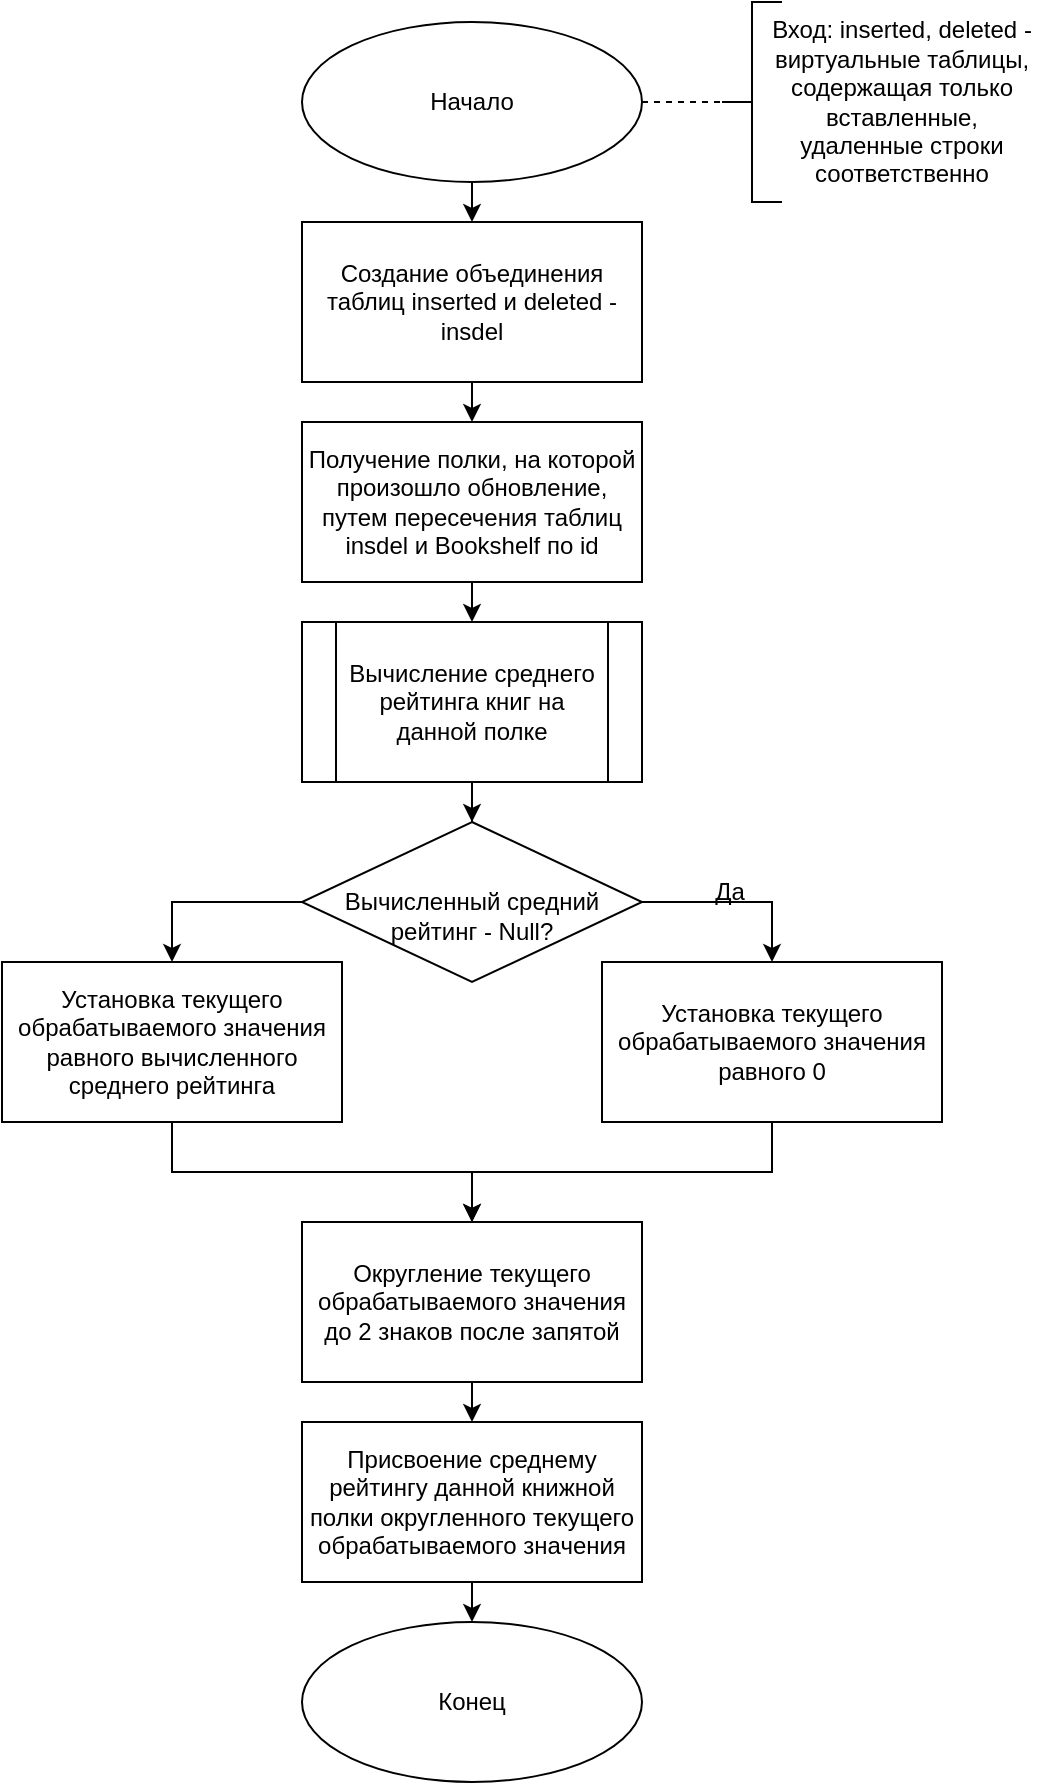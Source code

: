 <mxfile version="21.6.6" type="device" pages="3">
  <diagram name="Rating" id="g_Z2aBa1QNMwCzAYfO3_">
    <mxGraphModel dx="880" dy="484" grid="1" gridSize="10" guides="1" tooltips="1" connect="1" arrows="1" fold="1" page="1" pageScale="1" pageWidth="827" pageHeight="1169" math="0" shadow="0">
      <root>
        <mxCell id="0" />
        <mxCell id="1" parent="0" />
        <mxCell id="9KbrASApdWdpilMqMg0--3" style="edgeStyle=orthogonalEdgeStyle;rounded=0;orthogonalLoop=1;jettySize=auto;html=1;exitX=0.5;exitY=1;exitDx=0;exitDy=0;exitPerimeter=0;entryX=0.5;entryY=0;entryDx=0;entryDy=0;" parent="1" source="L1qMGRlnSPdhny263nHp-2" target="9KbrASApdWdpilMqMg0--2" edge="1">
          <mxGeometry relative="1" as="geometry" />
        </mxCell>
        <mxCell id="L1qMGRlnSPdhny263nHp-2" value="Начало" style="strokeWidth=1;html=1;shape=mxgraph.flowchart.start_1;whiteSpace=wrap;" parent="1" vertex="1">
          <mxGeometry x="200" y="90" width="170" height="80" as="geometry" />
        </mxCell>
        <mxCell id="L1qMGRlnSPdhny263nHp-3" value="" style="strokeWidth=1;html=1;shape=mxgraph.flowchart.annotation_2;align=left;labelPosition=right;pointerEvents=1;" parent="1" vertex="1">
          <mxGeometry x="410" y="80" width="30" height="100" as="geometry" />
        </mxCell>
        <mxCell id="L1qMGRlnSPdhny263nHp-4" value="" style="endArrow=none;dashed=1;html=1;rounded=0;entryX=0;entryY=0.5;entryDx=0;entryDy=0;entryPerimeter=0;exitX=1;exitY=0.5;exitDx=0;exitDy=0;exitPerimeter=0;" parent="1" source="L1qMGRlnSPdhny263nHp-2" target="L1qMGRlnSPdhny263nHp-3" edge="1">
          <mxGeometry width="50" height="50" relative="1" as="geometry">
            <mxPoint x="390" y="130" as="sourcePoint" />
            <mxPoint x="480" y="200" as="targetPoint" />
          </mxGeometry>
        </mxCell>
        <mxCell id="L1qMGRlnSPdhny263nHp-5" value="Вход: inserted, deleted - виртуальные таблицы, содержащая только вставленные, удаленные строки соответственно" style="text;html=1;strokeColor=none;fillColor=none;align=center;verticalAlign=middle;whiteSpace=wrap;rounded=0;" parent="1" vertex="1">
          <mxGeometry x="430" y="90" width="140" height="80" as="geometry" />
        </mxCell>
        <mxCell id="L1qMGRlnSPdhny263nHp-14" style="edgeStyle=orthogonalEdgeStyle;rounded=0;orthogonalLoop=1;jettySize=auto;html=1;exitX=0.5;exitY=1;exitDx=0;exitDy=0;entryX=0.5;entryY=0;entryDx=0;entryDy=0;" parent="1" source="L1qMGRlnSPdhny263nHp-9" target="L1qMGRlnSPdhny263nHp-13" edge="1">
          <mxGeometry relative="1" as="geometry" />
        </mxCell>
        <mxCell id="L1qMGRlnSPdhny263nHp-9" value="Получение полки, на которой произошло обновление, путем пересечения таблиц insdel и Bookshelf по id" style="rounded=0;whiteSpace=wrap;html=1;" parent="1" vertex="1">
          <mxGeometry x="200" y="290" width="170" height="80" as="geometry" />
        </mxCell>
        <mxCell id="L1qMGRlnSPdhny263nHp-16" style="edgeStyle=orthogonalEdgeStyle;rounded=0;orthogonalLoop=1;jettySize=auto;html=1;exitX=0.5;exitY=1;exitDx=0;exitDy=0;" parent="1" source="L1qMGRlnSPdhny263nHp-13" target="L1qMGRlnSPdhny263nHp-15" edge="1">
          <mxGeometry relative="1" as="geometry" />
        </mxCell>
        <mxCell id="L1qMGRlnSPdhny263nHp-13" value="Вычисление среднего рейтинга книг на данной полке" style="shape=process;whiteSpace=wrap;html=1;backgroundOutline=1;" parent="1" vertex="1">
          <mxGeometry x="200" y="390" width="170" height="80" as="geometry" />
        </mxCell>
        <mxCell id="L1qMGRlnSPdhny263nHp-18" style="edgeStyle=orthogonalEdgeStyle;rounded=0;orthogonalLoop=1;jettySize=auto;html=1;exitX=1;exitY=0.5;exitDx=0;exitDy=0;" parent="1" source="L1qMGRlnSPdhny263nHp-15" target="L1qMGRlnSPdhny263nHp-17" edge="1">
          <mxGeometry relative="1" as="geometry" />
        </mxCell>
        <mxCell id="L1qMGRlnSPdhny263nHp-21" style="edgeStyle=orthogonalEdgeStyle;rounded=0;orthogonalLoop=1;jettySize=auto;html=1;exitX=0;exitY=0.5;exitDx=0;exitDy=0;entryX=0.5;entryY=0;entryDx=0;entryDy=0;" parent="1" source="L1qMGRlnSPdhny263nHp-15" target="L1qMGRlnSPdhny263nHp-20" edge="1">
          <mxGeometry relative="1" as="geometry" />
        </mxCell>
        <mxCell id="L1qMGRlnSPdhny263nHp-15" value="&lt;br&gt;Вычисленный cредний рейтинг - Null?" style="rhombus;whiteSpace=wrap;html=1;" parent="1" vertex="1">
          <mxGeometry x="200" y="490" width="170" height="80" as="geometry" />
        </mxCell>
        <mxCell id="L1qMGRlnSPdhny263nHp-24" style="edgeStyle=orthogonalEdgeStyle;rounded=0;orthogonalLoop=1;jettySize=auto;html=1;exitX=0.5;exitY=1;exitDx=0;exitDy=0;" parent="1" source="L1qMGRlnSPdhny263nHp-17" target="L1qMGRlnSPdhny263nHp-22" edge="1">
          <mxGeometry relative="1" as="geometry" />
        </mxCell>
        <mxCell id="L1qMGRlnSPdhny263nHp-17" value="Установка текущего обрабатываемого значения равного 0" style="rounded=0;whiteSpace=wrap;html=1;" parent="1" vertex="1">
          <mxGeometry x="350" y="560" width="170" height="80" as="geometry" />
        </mxCell>
        <mxCell id="L1qMGRlnSPdhny263nHp-19" value="Да" style="text;html=1;strokeColor=none;fillColor=none;align=center;verticalAlign=middle;whiteSpace=wrap;rounded=0;" parent="1" vertex="1">
          <mxGeometry x="384" y="510" width="60" height="30" as="geometry" />
        </mxCell>
        <mxCell id="L1qMGRlnSPdhny263nHp-23" style="edgeStyle=orthogonalEdgeStyle;rounded=0;orthogonalLoop=1;jettySize=auto;html=1;exitX=0.5;exitY=1;exitDx=0;exitDy=0;" parent="1" source="L1qMGRlnSPdhny263nHp-20" target="L1qMGRlnSPdhny263nHp-22" edge="1">
          <mxGeometry relative="1" as="geometry" />
        </mxCell>
        <mxCell id="L1qMGRlnSPdhny263nHp-20" value="Установка текущего обрабатываемого значения равного вычисленного среднего рейтинга" style="rounded=0;whiteSpace=wrap;html=1;" parent="1" vertex="1">
          <mxGeometry x="50" y="560" width="170" height="80" as="geometry" />
        </mxCell>
        <mxCell id="L1qMGRlnSPdhny263nHp-26" style="edgeStyle=orthogonalEdgeStyle;rounded=0;orthogonalLoop=1;jettySize=auto;html=1;exitX=0.5;exitY=1;exitDx=0;exitDy=0;entryX=0.5;entryY=0;entryDx=0;entryDy=0;" parent="1" source="L1qMGRlnSPdhny263nHp-22" target="L1qMGRlnSPdhny263nHp-25" edge="1">
          <mxGeometry relative="1" as="geometry" />
        </mxCell>
        <mxCell id="L1qMGRlnSPdhny263nHp-22" value="Округление текущего обрабатываемого значения до 2 знаков после запятой" style="rounded=0;whiteSpace=wrap;html=1;" parent="1" vertex="1">
          <mxGeometry x="200" y="690" width="170" height="80" as="geometry" />
        </mxCell>
        <mxCell id="L1qMGRlnSPdhny263nHp-28" style="edgeStyle=orthogonalEdgeStyle;rounded=0;orthogonalLoop=1;jettySize=auto;html=1;exitX=0.5;exitY=1;exitDx=0;exitDy=0;entryX=0.5;entryY=0;entryDx=0;entryDy=0;entryPerimeter=0;" parent="1" source="L1qMGRlnSPdhny263nHp-25" target="L1qMGRlnSPdhny263nHp-27" edge="1">
          <mxGeometry relative="1" as="geometry" />
        </mxCell>
        <mxCell id="L1qMGRlnSPdhny263nHp-25" value="Присвоение среднему рейтингу данной книжной полки округленного текущего обрабатываемого значения" style="rounded=0;whiteSpace=wrap;html=1;" parent="1" vertex="1">
          <mxGeometry x="200" y="790" width="170" height="80" as="geometry" />
        </mxCell>
        <mxCell id="L1qMGRlnSPdhny263nHp-27" value="Конец" style="strokeWidth=1;html=1;shape=mxgraph.flowchart.start_1;whiteSpace=wrap;" parent="1" vertex="1">
          <mxGeometry x="200" y="890" width="170" height="80" as="geometry" />
        </mxCell>
        <mxCell id="9KbrASApdWdpilMqMg0--4" style="edgeStyle=orthogonalEdgeStyle;rounded=0;orthogonalLoop=1;jettySize=auto;html=1;exitX=0.5;exitY=1;exitDx=0;exitDy=0;entryX=0.5;entryY=0;entryDx=0;entryDy=0;" parent="1" source="9KbrASApdWdpilMqMg0--2" target="L1qMGRlnSPdhny263nHp-9" edge="1">
          <mxGeometry relative="1" as="geometry" />
        </mxCell>
        <mxCell id="9KbrASApdWdpilMqMg0--2" value="Создание объединения таблиц inserted и deleted - insdel" style="rounded=0;whiteSpace=wrap;html=1;" parent="1" vertex="1">
          <mxGeometry x="200" y="190" width="170" height="80" as="geometry" />
        </mxCell>
      </root>
    </mxGraphModel>
  </diagram>
  <diagram name="Rating_2" id="JE-cv-T0mhGPAoJJVnr-">
    <mxGraphModel dx="880" dy="484" grid="1" gridSize="10" guides="1" tooltips="1" connect="1" arrows="1" fold="1" page="1" pageScale="1" pageWidth="827" pageHeight="1169" math="0" shadow="0">
      <root>
        <mxCell id="zBeGPngDplaSeiiLtx-u-0" />
        <mxCell id="zBeGPngDplaSeiiLtx-u-1" parent="zBeGPngDplaSeiiLtx-u-0" />
        <mxCell id="zBeGPngDplaSeiiLtx-u-2" style="edgeStyle=orthogonalEdgeStyle;rounded=0;orthogonalLoop=1;jettySize=auto;html=1;exitX=0.5;exitY=1;exitDx=0;exitDy=0;exitPerimeter=0;entryX=0.5;entryY=0;entryDx=0;entryDy=0;" edge="1" parent="zBeGPngDplaSeiiLtx-u-1" source="zBeGPngDplaSeiiLtx-u-3" target="zBeGPngDplaSeiiLtx-u-25">
          <mxGeometry relative="1" as="geometry" />
        </mxCell>
        <mxCell id="zBeGPngDplaSeiiLtx-u-3" value="Начало" style="strokeWidth=1;html=1;shape=mxgraph.flowchart.start_1;whiteSpace=wrap;" vertex="1" parent="zBeGPngDplaSeiiLtx-u-1">
          <mxGeometry x="200" y="90" width="170" height="80" as="geometry" />
        </mxCell>
        <mxCell id="zBeGPngDplaSeiiLtx-u-4" value="" style="strokeWidth=1;html=1;shape=mxgraph.flowchart.annotation_2;align=left;labelPosition=right;pointerEvents=1;" vertex="1" parent="zBeGPngDplaSeiiLtx-u-1">
          <mxGeometry x="410" y="80" width="30" height="100" as="geometry" />
        </mxCell>
        <mxCell id="zBeGPngDplaSeiiLtx-u-5" value="" style="endArrow=none;dashed=1;html=1;rounded=0;entryX=0;entryY=0.5;entryDx=0;entryDy=0;entryPerimeter=0;exitX=1;exitY=0.5;exitDx=0;exitDy=0;exitPerimeter=0;" edge="1" parent="zBeGPngDplaSeiiLtx-u-1" source="zBeGPngDplaSeiiLtx-u-3" target="zBeGPngDplaSeiiLtx-u-4">
          <mxGeometry width="50" height="50" relative="1" as="geometry">
            <mxPoint x="390" y="130" as="sourcePoint" />
            <mxPoint x="480" y="200" as="targetPoint" />
          </mxGeometry>
        </mxCell>
        <mxCell id="zBeGPngDplaSeiiLtx-u-6" value="Вход: inserted, deleted - виртуальные таблицы, содержащая только вставленные, удаленные строки соответственно" style="text;html=1;strokeColor=none;fillColor=none;align=center;verticalAlign=middle;whiteSpace=wrap;rounded=0;" vertex="1" parent="zBeGPngDplaSeiiLtx-u-1">
          <mxGeometry x="430" y="90" width="140" height="80" as="geometry" />
        </mxCell>
        <mxCell id="zBeGPngDplaSeiiLtx-u-7" style="edgeStyle=orthogonalEdgeStyle;rounded=0;orthogonalLoop=1;jettySize=auto;html=1;exitX=0.5;exitY=1;exitDx=0;exitDy=0;entryX=0.5;entryY=0;entryDx=0;entryDy=0;" edge="1" parent="zBeGPngDplaSeiiLtx-u-1" source="zBeGPngDplaSeiiLtx-u-8" target="zBeGPngDplaSeiiLtx-u-10">
          <mxGeometry relative="1" as="geometry" />
        </mxCell>
        <mxCell id="zBeGPngDplaSeiiLtx-u-8" value="Получение полки, на которой произошло обновление, путем пересечения таблиц insdel и Bookshelf по id" style="rounded=0;whiteSpace=wrap;html=1;" vertex="1" parent="zBeGPngDplaSeiiLtx-u-1">
          <mxGeometry x="200" y="290" width="170" height="80" as="geometry" />
        </mxCell>
        <mxCell id="GFWDTROp0IKVODB0bEOc-1" style="edgeStyle=orthogonalEdgeStyle;rounded=0;orthogonalLoop=1;jettySize=auto;html=1;exitX=0.5;exitY=1;exitDx=0;exitDy=0;" edge="1" parent="zBeGPngDplaSeiiLtx-u-1" source="zBeGPngDplaSeiiLtx-u-10" target="GFWDTROp0IKVODB0bEOc-0">
          <mxGeometry relative="1" as="geometry" />
        </mxCell>
        <mxCell id="zBeGPngDplaSeiiLtx-u-10" value="Вычисление среднего рейтинга книг на данной полке" style="shape=process;whiteSpace=wrap;html=1;backgroundOutline=1;" vertex="1" parent="zBeGPngDplaSeiiLtx-u-1">
          <mxGeometry x="200" y="390" width="170" height="80" as="geometry" />
        </mxCell>
        <mxCell id="zBeGPngDplaSeiiLtx-u-11" style="edgeStyle=orthogonalEdgeStyle;rounded=0;orthogonalLoop=1;jettySize=auto;html=1;exitX=1;exitY=0.5;exitDx=0;exitDy=0;" edge="1" parent="zBeGPngDplaSeiiLtx-u-1" source="zBeGPngDplaSeiiLtx-u-13" target="zBeGPngDplaSeiiLtx-u-15">
          <mxGeometry relative="1" as="geometry" />
        </mxCell>
        <mxCell id="zBeGPngDplaSeiiLtx-u-12" style="edgeStyle=orthogonalEdgeStyle;rounded=0;orthogonalLoop=1;jettySize=auto;html=1;exitX=0;exitY=0.5;exitDx=0;exitDy=0;entryX=0.5;entryY=0;entryDx=0;entryDy=0;" edge="1" parent="zBeGPngDplaSeiiLtx-u-1" source="zBeGPngDplaSeiiLtx-u-13" target="zBeGPngDplaSeiiLtx-u-18">
          <mxGeometry relative="1" as="geometry" />
        </mxCell>
        <mxCell id="zBeGPngDplaSeiiLtx-u-13" value="&lt;br&gt;Вычисленный cредний рейтинг - Null?" style="rhombus;whiteSpace=wrap;html=1;" vertex="1" parent="zBeGPngDplaSeiiLtx-u-1">
          <mxGeometry x="600" y="190" width="170" height="80" as="geometry" />
        </mxCell>
        <mxCell id="zBeGPngDplaSeiiLtx-u-14" style="edgeStyle=orthogonalEdgeStyle;rounded=0;orthogonalLoop=1;jettySize=auto;html=1;exitX=0.5;exitY=1;exitDx=0;exitDy=0;" edge="1" parent="zBeGPngDplaSeiiLtx-u-1" source="zBeGPngDplaSeiiLtx-u-15" target="zBeGPngDplaSeiiLtx-u-20">
          <mxGeometry relative="1" as="geometry" />
        </mxCell>
        <mxCell id="zBeGPngDplaSeiiLtx-u-15" value="Установка текущего обрабатываемого значения равного 0" style="rounded=0;whiteSpace=wrap;html=1;" vertex="1" parent="zBeGPngDplaSeiiLtx-u-1">
          <mxGeometry x="750" y="260" width="170" height="80" as="geometry" />
        </mxCell>
        <mxCell id="zBeGPngDplaSeiiLtx-u-16" value="Да" style="text;html=1;strokeColor=none;fillColor=none;align=center;verticalAlign=middle;whiteSpace=wrap;rounded=0;" vertex="1" parent="zBeGPngDplaSeiiLtx-u-1">
          <mxGeometry x="784" y="210" width="60" height="30" as="geometry" />
        </mxCell>
        <mxCell id="zBeGPngDplaSeiiLtx-u-17" style="edgeStyle=orthogonalEdgeStyle;rounded=0;orthogonalLoop=1;jettySize=auto;html=1;exitX=0.5;exitY=1;exitDx=0;exitDy=0;" edge="1" parent="zBeGPngDplaSeiiLtx-u-1" source="zBeGPngDplaSeiiLtx-u-18" target="zBeGPngDplaSeiiLtx-u-20">
          <mxGeometry relative="1" as="geometry" />
        </mxCell>
        <mxCell id="zBeGPngDplaSeiiLtx-u-18" value="Установка текущего обрабатываемого значения равного вычисленного среднего рейтинга" style="rounded=0;whiteSpace=wrap;html=1;" vertex="1" parent="zBeGPngDplaSeiiLtx-u-1">
          <mxGeometry x="450" y="260" width="170" height="80" as="geometry" />
        </mxCell>
        <mxCell id="zBeGPngDplaSeiiLtx-u-19" style="edgeStyle=orthogonalEdgeStyle;rounded=0;orthogonalLoop=1;jettySize=auto;html=1;exitX=0.5;exitY=1;exitDx=0;exitDy=0;entryX=0.5;entryY=0;entryDx=0;entryDy=0;" edge="1" parent="zBeGPngDplaSeiiLtx-u-1" source="zBeGPngDplaSeiiLtx-u-20" target="zBeGPngDplaSeiiLtx-u-22">
          <mxGeometry relative="1" as="geometry" />
        </mxCell>
        <mxCell id="zBeGPngDplaSeiiLtx-u-20" value="Округление текущего обрабатываемого значения до 2 знаков после запятой" style="rounded=0;whiteSpace=wrap;html=1;" vertex="1" parent="zBeGPngDplaSeiiLtx-u-1">
          <mxGeometry x="600" y="390" width="170" height="80" as="geometry" />
        </mxCell>
        <mxCell id="zBeGPngDplaSeiiLtx-u-21" style="edgeStyle=orthogonalEdgeStyle;rounded=0;orthogonalLoop=1;jettySize=auto;html=1;exitX=0.5;exitY=1;exitDx=0;exitDy=0;entryX=0.5;entryY=0;entryDx=0;entryDy=0;entryPerimeter=0;" edge="1" parent="zBeGPngDplaSeiiLtx-u-1" source="zBeGPngDplaSeiiLtx-u-22" target="zBeGPngDplaSeiiLtx-u-23">
          <mxGeometry relative="1" as="geometry" />
        </mxCell>
        <mxCell id="zBeGPngDplaSeiiLtx-u-22" value="Присвоение среднему рейтингу данной книжной полки округленного текущего обрабатываемого значения" style="rounded=0;whiteSpace=wrap;html=1;" vertex="1" parent="zBeGPngDplaSeiiLtx-u-1">
          <mxGeometry x="600" y="490" width="170" height="80" as="geometry" />
        </mxCell>
        <mxCell id="zBeGPngDplaSeiiLtx-u-23" value="Конец" style="strokeWidth=1;html=1;shape=mxgraph.flowchart.start_1;whiteSpace=wrap;" vertex="1" parent="zBeGPngDplaSeiiLtx-u-1">
          <mxGeometry x="600" y="590" width="170" height="80" as="geometry" />
        </mxCell>
        <mxCell id="zBeGPngDplaSeiiLtx-u-24" style="edgeStyle=orthogonalEdgeStyle;rounded=0;orthogonalLoop=1;jettySize=auto;html=1;exitX=0.5;exitY=1;exitDx=0;exitDy=0;entryX=0.5;entryY=0;entryDx=0;entryDy=0;" edge="1" parent="zBeGPngDplaSeiiLtx-u-1" source="zBeGPngDplaSeiiLtx-u-25" target="zBeGPngDplaSeiiLtx-u-8">
          <mxGeometry relative="1" as="geometry" />
        </mxCell>
        <mxCell id="zBeGPngDplaSeiiLtx-u-25" value="Создание объединения таблиц inserted и deleted - insdel" style="rounded=0;whiteSpace=wrap;html=1;" vertex="1" parent="zBeGPngDplaSeiiLtx-u-1">
          <mxGeometry x="200" y="190" width="170" height="80" as="geometry" />
        </mxCell>
        <mxCell id="GFWDTROp0IKVODB0bEOc-0" value="А" style="ellipse;whiteSpace=wrap;html=1;aspect=fixed;" vertex="1" parent="zBeGPngDplaSeiiLtx-u-1">
          <mxGeometry x="245" y="490" width="80" height="80" as="geometry" />
        </mxCell>
        <mxCell id="GFWDTROp0IKVODB0bEOc-3" style="edgeStyle=orthogonalEdgeStyle;rounded=0;orthogonalLoop=1;jettySize=auto;html=1;exitX=0.5;exitY=1;exitDx=0;exitDy=0;" edge="1" parent="zBeGPngDplaSeiiLtx-u-1" source="GFWDTROp0IKVODB0bEOc-2" target="zBeGPngDplaSeiiLtx-u-13">
          <mxGeometry relative="1" as="geometry" />
        </mxCell>
        <mxCell id="GFWDTROp0IKVODB0bEOc-2" value="А" style="ellipse;whiteSpace=wrap;html=1;aspect=fixed;" vertex="1" parent="zBeGPngDplaSeiiLtx-u-1">
          <mxGeometry x="645" y="90" width="80" height="80" as="geometry" />
        </mxCell>
      </root>
    </mxGraphModel>
  </diagram>
  <diagram id="5P_hVmua1tHh35tIu5-n" name="Number">
    <mxGraphModel dx="880" dy="484" grid="1" gridSize="10" guides="1" tooltips="1" connect="1" arrows="1" fold="1" page="1" pageScale="1" pageWidth="827" pageHeight="1169" math="0" shadow="0">
      <root>
        <mxCell id="0" />
        <mxCell id="1" parent="0" />
        <mxCell id="BjzjpZQNGXx9uEzgms64-1" style="edgeStyle=orthogonalEdgeStyle;rounded=0;orthogonalLoop=1;jettySize=auto;html=1;exitX=0.5;exitY=1;exitDx=0;exitDy=0;exitPerimeter=0;entryX=0.5;entryY=0;entryDx=0;entryDy=0;" edge="1" parent="1" source="BjzjpZQNGXx9uEzgms64-2" target="BjzjpZQNGXx9uEzgms64-23">
          <mxGeometry relative="1" as="geometry" />
        </mxCell>
        <mxCell id="BjzjpZQNGXx9uEzgms64-2" value="Начало" style="strokeWidth=1;html=1;shape=mxgraph.flowchart.start_1;whiteSpace=wrap;" vertex="1" parent="1">
          <mxGeometry x="200" y="90" width="170" height="80" as="geometry" />
        </mxCell>
        <mxCell id="BjzjpZQNGXx9uEzgms64-3" value="" style="strokeWidth=1;html=1;shape=mxgraph.flowchart.annotation_2;align=left;labelPosition=right;pointerEvents=1;" vertex="1" parent="1">
          <mxGeometry x="410" y="80" width="30" height="100" as="geometry" />
        </mxCell>
        <mxCell id="BjzjpZQNGXx9uEzgms64-4" value="" style="endArrow=none;dashed=1;html=1;rounded=0;entryX=0;entryY=0.5;entryDx=0;entryDy=0;entryPerimeter=0;exitX=1;exitY=0.5;exitDx=0;exitDy=0;exitPerimeter=0;" edge="1" parent="1" source="BjzjpZQNGXx9uEzgms64-2" target="BjzjpZQNGXx9uEzgms64-3">
          <mxGeometry width="50" height="50" relative="1" as="geometry">
            <mxPoint x="390" y="130" as="sourcePoint" />
            <mxPoint x="480" y="200" as="targetPoint" />
          </mxGeometry>
        </mxCell>
        <mxCell id="BjzjpZQNGXx9uEzgms64-5" value="Вход: inserted, deleted - виртуальные таблицы, содержащая только вставленные, удаленные строки соответственно" style="text;html=1;strokeColor=none;fillColor=none;align=center;verticalAlign=middle;whiteSpace=wrap;rounded=0;" vertex="1" parent="1">
          <mxGeometry x="430" y="90" width="140" height="80" as="geometry" />
        </mxCell>
        <mxCell id="BjzjpZQNGXx9uEzgms64-6" style="edgeStyle=orthogonalEdgeStyle;rounded=0;orthogonalLoop=1;jettySize=auto;html=1;exitX=0.5;exitY=1;exitDx=0;exitDy=0;entryX=0.5;entryY=0;entryDx=0;entryDy=0;" edge="1" parent="1" source="BjzjpZQNGXx9uEzgms64-7">
          <mxGeometry relative="1" as="geometry">
            <mxPoint x="285" y="390" as="targetPoint" />
          </mxGeometry>
        </mxCell>
        <mxCell id="BjzjpZQNGXx9uEzgms64-7" value="Инкремент значения Number для данной полки" style="rounded=0;whiteSpace=wrap;html=1;" vertex="1" parent="1">
          <mxGeometry x="200" y="290" width="170" height="80" as="geometry" />
        </mxCell>
        <mxCell id="BjzjpZQNGXx9uEzgms64-21" value="Конец" style="strokeWidth=1;html=1;shape=mxgraph.flowchart.start_1;whiteSpace=wrap;" vertex="1" parent="1">
          <mxGeometry x="200" y="590" width="170" height="80" as="geometry" />
        </mxCell>
        <mxCell id="BjzjpZQNGXx9uEzgms64-22" style="edgeStyle=orthogonalEdgeStyle;rounded=0;orthogonalLoop=1;jettySize=auto;html=1;exitX=0.5;exitY=1;exitDx=0;exitDy=0;entryX=0.5;entryY=0;entryDx=0;entryDy=0;" edge="1" parent="1" source="BjzjpZQNGXx9uEzgms64-23" target="BjzjpZQNGXx9uEzgms64-7">
          <mxGeometry relative="1" as="geometry" />
        </mxCell>
        <mxCell id="BjzjpZQNGXx9uEzgms64-23" value="Получение полки, на которой произошло обновление, путем пересечения таблиц inserter и Bookshelf по id" style="rounded=0;whiteSpace=wrap;html=1;" vertex="1" parent="1">
          <mxGeometry x="200" y="190" width="170" height="80" as="geometry" />
        </mxCell>
        <mxCell id="tKwdGOn1j5TB-wnQF-qD-4" style="edgeStyle=orthogonalEdgeStyle;rounded=0;orthogonalLoop=1;jettySize=auto;html=1;exitX=0.5;exitY=1;exitDx=0;exitDy=0;entryX=0.5;entryY=0;entryDx=0;entryDy=0;" edge="1" parent="1" source="tKwdGOn1j5TB-wnQF-qD-1" target="tKwdGOn1j5TB-wnQF-qD-3">
          <mxGeometry relative="1" as="geometry" />
        </mxCell>
        <mxCell id="tKwdGOn1j5TB-wnQF-qD-1" value="Получение полки, на которой произошло обновление, путем пересечения таблиц deleted и Bookshelf по id" style="rounded=0;whiteSpace=wrap;html=1;" vertex="1" parent="1">
          <mxGeometry x="200" y="390" width="170" height="80" as="geometry" />
        </mxCell>
        <mxCell id="tKwdGOn1j5TB-wnQF-qD-5" style="edgeStyle=orthogonalEdgeStyle;rounded=0;orthogonalLoop=1;jettySize=auto;html=1;exitX=0.5;exitY=1;exitDx=0;exitDy=0;" edge="1" parent="1" source="tKwdGOn1j5TB-wnQF-qD-3" target="BjzjpZQNGXx9uEzgms64-21">
          <mxGeometry relative="1" as="geometry" />
        </mxCell>
        <mxCell id="tKwdGOn1j5TB-wnQF-qD-3" value="Декремент значения Number для данной полки" style="rounded=0;whiteSpace=wrap;html=1;" vertex="1" parent="1">
          <mxGeometry x="200" y="490" width="170" height="80" as="geometry" />
        </mxCell>
      </root>
    </mxGraphModel>
  </diagram>
</mxfile>
